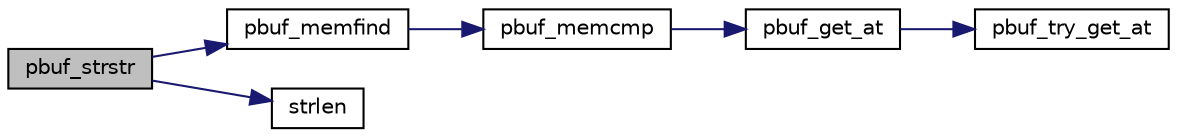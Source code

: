 digraph "pbuf_strstr"
{
 // LATEX_PDF_SIZE
  edge [fontname="Helvetica",fontsize="10",labelfontname="Helvetica",labelfontsize="10"];
  node [fontname="Helvetica",fontsize="10",shape=record];
  rankdir="LR";
  Node1 [label="pbuf_strstr",height=0.2,width=0.4,color="black", fillcolor="grey75", style="filled", fontcolor="black",tooltip=" "];
  Node1 -> Node2 [color="midnightblue",fontsize="10",style="solid",fontname="Helvetica"];
  Node2 [label="pbuf_memfind",height=0.2,width=0.4,color="black", fillcolor="white", style="filled",URL="$group__pbuf.html#ga18c164a6e4a24d89ea9eb7571a886448",tooltip=" "];
  Node2 -> Node3 [color="midnightblue",fontsize="10",style="solid",fontname="Helvetica"];
  Node3 [label="pbuf_memcmp",height=0.2,width=0.4,color="black", fillcolor="white", style="filled",URL="$group__pbuf.html#ga2170ccbbb13238380dbb203ee1b85974",tooltip=" "];
  Node3 -> Node4 [color="midnightblue",fontsize="10",style="solid",fontname="Helvetica"];
  Node4 [label="pbuf_get_at",height=0.2,width=0.4,color="black", fillcolor="white", style="filled",URL="$group__pbuf.html#ga6d803d9945bffb7ad97743f2fa503da6",tooltip=" "];
  Node4 -> Node5 [color="midnightblue",fontsize="10",style="solid",fontname="Helvetica"];
  Node5 [label="pbuf_try_get_at",height=0.2,width=0.4,color="black", fillcolor="white", style="filled",URL="$group__pbuf.html#ga839f342803b0cf89049744124c5a98ad",tooltip=" "];
  Node1 -> Node6 [color="midnightblue",fontsize="10",style="solid",fontname="Helvetica"];
  Node6 [label="strlen",height=0.2,width=0.4,color="black", fillcolor="white", style="filled",URL="$lib_8h.html#ae6c8de953239811a34eeeab09458e55e",tooltip=" "];
}
